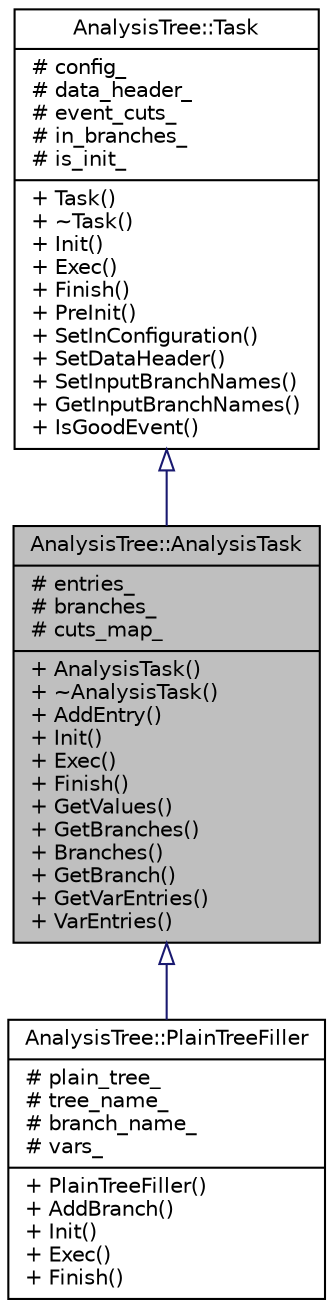 digraph "AnalysisTree::AnalysisTask"
{
  edge [fontname="Helvetica",fontsize="10",labelfontname="Helvetica",labelfontsize="10"];
  node [fontname="Helvetica",fontsize="10",shape=record];
  Node1 [label="{AnalysisTree::AnalysisTask\n|# entries_\l# branches_\l# cuts_map_\l|+ AnalysisTask()\l+ ~AnalysisTask()\l+ AddEntry()\l+ Init()\l+ Exec()\l+ Finish()\l+ GetValues()\l+ GetBranches()\l+ Branches()\l+ GetBranch()\l+ GetVarEntries()\l+ VarEntries()\l}",height=0.2,width=0.4,color="black", fillcolor="grey75", style="filled", fontcolor="black"];
  Node2 -> Node1 [dir="back",color="midnightblue",fontsize="10",style="solid",arrowtail="onormal",fontname="Helvetica"];
  Node2 [label="{AnalysisTree::Task\n|# config_\l# data_header_\l# event_cuts_\l# in_branches_\l# is_init_\l|+ Task()\l+ ~Task()\l+ Init()\l+ Exec()\l+ Finish()\l+ PreInit()\l+ SetInConfiguration()\l+ SetDataHeader()\l+ SetInputBranchNames()\l+ GetInputBranchNames()\l+ IsGoodEvent()\l}",height=0.2,width=0.4,color="black", fillcolor="white", style="filled",URL="$d8/dcf/classAnalysisTree_1_1Task.html"];
  Node1 -> Node3 [dir="back",color="midnightblue",fontsize="10",style="solid",arrowtail="onormal",fontname="Helvetica"];
  Node3 [label="{AnalysisTree::PlainTreeFiller\n|# plain_tree_\l# tree_name_\l# branch_name_\l# vars_\l|+ PlainTreeFiller()\l+ AddBranch()\l+ Init()\l+ Exec()\l+ Finish()\l}",height=0.2,width=0.4,color="black", fillcolor="white", style="filled",URL="$d0/d41/classAnalysisTree_1_1PlainTreeFiller.html"];
}
